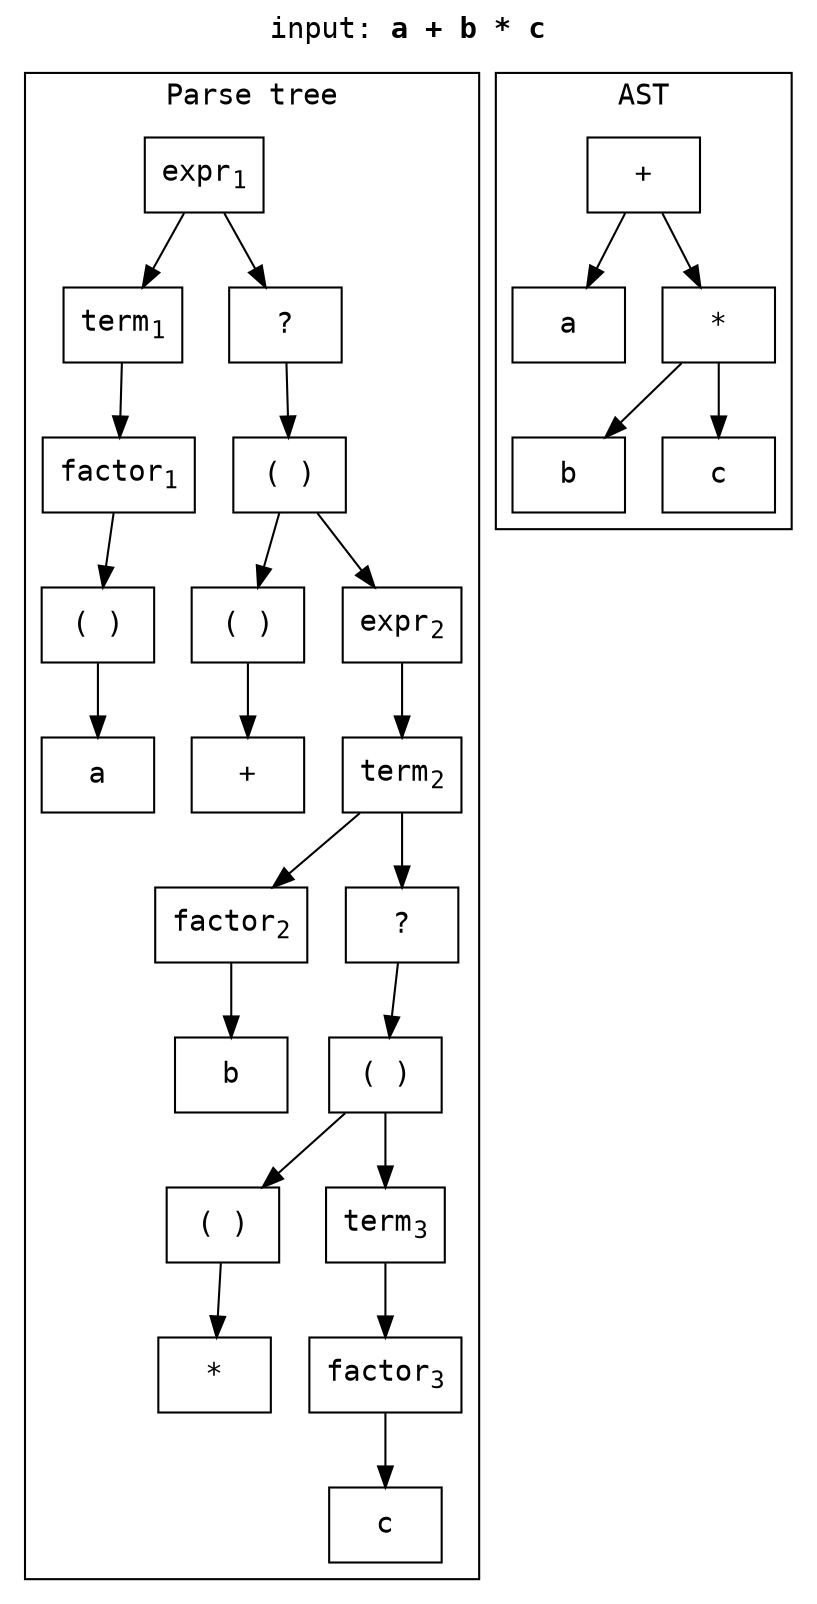 digraph G {
  node [shape="rect", fontname="monospace"]
  edge [fontsize=10, fontname="monospace"]
  graph [label=<input: <B>a + b * c</B>>]
  graph [labelloc="t"]
  graph [fontname="monospace"]

  subgraph cluster_parse_tree {
    label="Parse tree"
    ordering="out"
    pt_expr1 [label=<expr<SUB>1</SUB>>]
    pt_expr2 [label=<expr<SUB>2</SUB>>]
    pt_term1 [label=<term<SUB>1</SUB>>]
    pt_term2 [label=<term<SUB>2</SUB>>]
    pt_term3 [label=<term<SUB>3</SUB>>]
    pt_plus [label="+"]
    pt_times [label="*"]
    pt_factor1 [label=<factor<SUB>1</SUB>>]
    pt_factor2 [label=<factor<SUB>2</SUB>>]
    pt_factor3 [label=<factor<SUB>3</SUB>>]
    pt_a [label="a"]
    pt_b [label="b"]
    pt_c [label="c"]
    pt_q1 [label="?"]
    pt_q2 [label="?"]
    pt_par1 [label="( )"]
    pt_par2 [label="( )"]
    pt_par3 [label="( )"]
    pt_par4 [label="( )"]
    pt_par5 [label="( )"]

    pt_expr1 -> pt_term1
    pt_expr1 -> pt_q1
    pt_q1 -> pt_par1
    pt_par1 -> pt_par2
    pt_par2 -> pt_plus
    pt_par1 -> pt_expr2
    pt_expr2 -> pt_term2

    pt_term1 -> pt_factor1
    pt_factor1 -> pt_par3
    pt_par3 -> pt_a

    pt_term2 -> pt_factor2
    pt_factor2 -> pt_b
    pt_term2 -> pt_q2
    pt_q2 -> pt_par4
    pt_par4 -> pt_par5
    pt_par5 -> pt_times
    pt_par4 -> pt_term3
    pt_term3 -> pt_factor3
    pt_factor3 -> pt_c
  }

  subgraph cluster_ast {
    label="AST"
    ordering="out"
    ast_plus [label="+"]
    ast_times [label="*"]
    ast_a [label="a"]
    ast_b [label="b"]
    ast_c [label="c"]
    ast_plus -> ast_a
    ast_plus -> ast_times
    ast_times -> ast_b
    ast_times -> ast_c
  }
}
